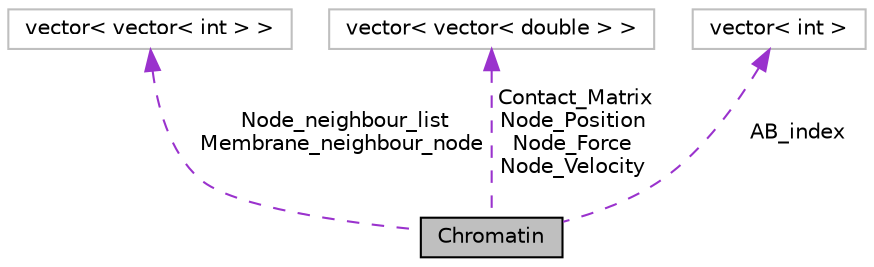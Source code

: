 digraph "Chromatin"
{
  edge [fontname="Helvetica",fontsize="10",labelfontname="Helvetica",labelfontsize="10"];
  node [fontname="Helvetica",fontsize="10",shape=record];
  Node1 [label="Chromatin",height=0.2,width=0.4,color="black", fillcolor="grey75", style="filled", fontcolor="black"];
  Node2 -> Node1 [dir="back",color="darkorchid3",fontsize="10",style="dashed",label=" Node_neighbour_list\nMembrane_neighbour_node" ,fontname="Helvetica"];
  Node2 [label="vector\< vector\< int \> \>",height=0.2,width=0.4,color="grey75", fillcolor="white", style="filled"];
  Node3 -> Node1 [dir="back",color="darkorchid3",fontsize="10",style="dashed",label=" Contact_Matrix\nNode_Position\nNode_Force\nNode_Velocity" ,fontname="Helvetica"];
  Node3 [label="vector\< vector\< double \> \>",height=0.2,width=0.4,color="grey75", fillcolor="white", style="filled"];
  Node4 -> Node1 [dir="back",color="darkorchid3",fontsize="10",style="dashed",label=" AB_index" ,fontname="Helvetica"];
  Node4 [label="vector\< int \>",height=0.2,width=0.4,color="grey75", fillcolor="white", style="filled"];
}
